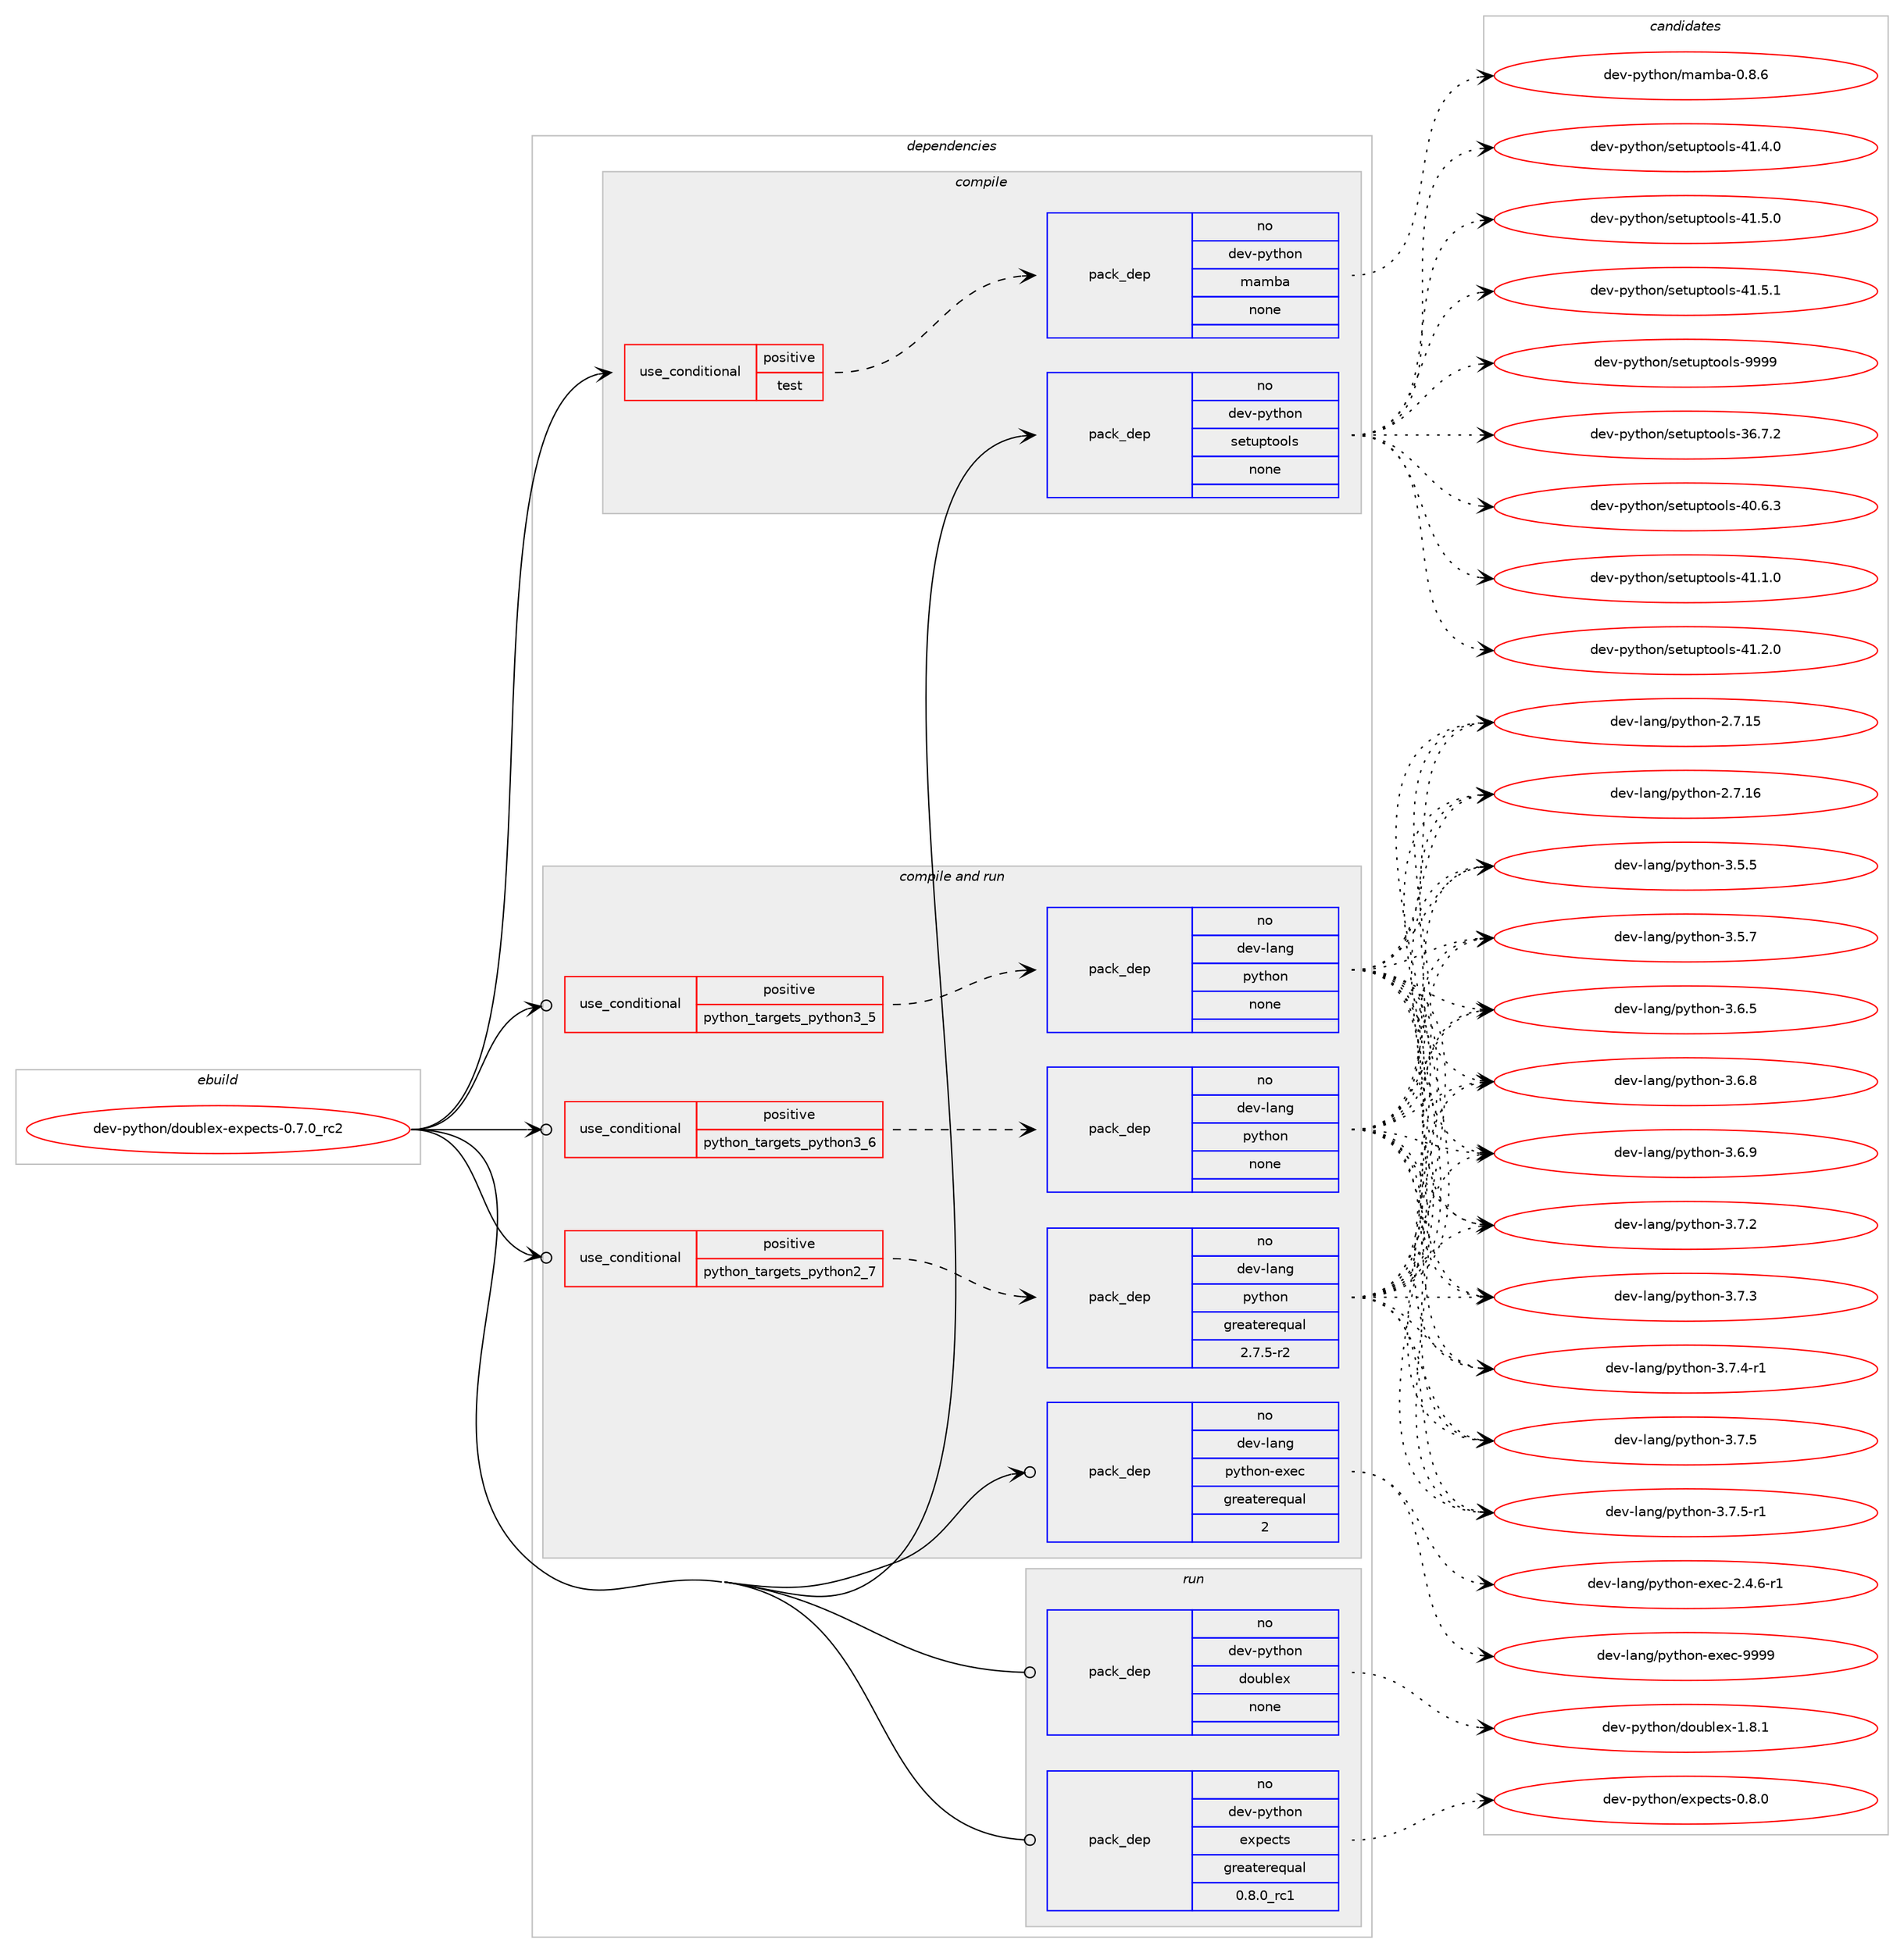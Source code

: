 digraph prolog {

# *************
# Graph options
# *************

newrank=true;
concentrate=true;
compound=true;
graph [rankdir=LR,fontname=Helvetica,fontsize=10,ranksep=1.5];#, ranksep=2.5, nodesep=0.2];
edge  [arrowhead=vee];
node  [fontname=Helvetica,fontsize=10];

# **********
# The ebuild
# **********

subgraph cluster_leftcol {
color=gray;
rank=same;
label=<<i>ebuild</i>>;
id [label="dev-python/doublex-expects-0.7.0_rc2", color=red, width=4, href="../dev-python/doublex-expects-0.7.0_rc2.svg"];
}

# ****************
# The dependencies
# ****************

subgraph cluster_midcol {
color=gray;
label=<<i>dependencies</i>>;
subgraph cluster_compile {
fillcolor="#eeeeee";
style=filled;
label=<<i>compile</i>>;
subgraph cond138846 {
dependency602859 [label=<<TABLE BORDER="0" CELLBORDER="1" CELLSPACING="0" CELLPADDING="4"><TR><TD ROWSPAN="3" CELLPADDING="10">use_conditional</TD></TR><TR><TD>positive</TD></TR><TR><TD>test</TD></TR></TABLE>>, shape=none, color=red];
subgraph pack452219 {
dependency602860 [label=<<TABLE BORDER="0" CELLBORDER="1" CELLSPACING="0" CELLPADDING="4" WIDTH="220"><TR><TD ROWSPAN="6" CELLPADDING="30">pack_dep</TD></TR><TR><TD WIDTH="110">no</TD></TR><TR><TD>dev-python</TD></TR><TR><TD>mamba</TD></TR><TR><TD>none</TD></TR><TR><TD></TD></TR></TABLE>>, shape=none, color=blue];
}
dependency602859:e -> dependency602860:w [weight=20,style="dashed",arrowhead="vee"];
}
id:e -> dependency602859:w [weight=20,style="solid",arrowhead="vee"];
subgraph pack452220 {
dependency602861 [label=<<TABLE BORDER="0" CELLBORDER="1" CELLSPACING="0" CELLPADDING="4" WIDTH="220"><TR><TD ROWSPAN="6" CELLPADDING="30">pack_dep</TD></TR><TR><TD WIDTH="110">no</TD></TR><TR><TD>dev-python</TD></TR><TR><TD>setuptools</TD></TR><TR><TD>none</TD></TR><TR><TD></TD></TR></TABLE>>, shape=none, color=blue];
}
id:e -> dependency602861:w [weight=20,style="solid",arrowhead="vee"];
}
subgraph cluster_compileandrun {
fillcolor="#eeeeee";
style=filled;
label=<<i>compile and run</i>>;
subgraph cond138847 {
dependency602862 [label=<<TABLE BORDER="0" CELLBORDER="1" CELLSPACING="0" CELLPADDING="4"><TR><TD ROWSPAN="3" CELLPADDING="10">use_conditional</TD></TR><TR><TD>positive</TD></TR><TR><TD>python_targets_python2_7</TD></TR></TABLE>>, shape=none, color=red];
subgraph pack452221 {
dependency602863 [label=<<TABLE BORDER="0" CELLBORDER="1" CELLSPACING="0" CELLPADDING="4" WIDTH="220"><TR><TD ROWSPAN="6" CELLPADDING="30">pack_dep</TD></TR><TR><TD WIDTH="110">no</TD></TR><TR><TD>dev-lang</TD></TR><TR><TD>python</TD></TR><TR><TD>greaterequal</TD></TR><TR><TD>2.7.5-r2</TD></TR></TABLE>>, shape=none, color=blue];
}
dependency602862:e -> dependency602863:w [weight=20,style="dashed",arrowhead="vee"];
}
id:e -> dependency602862:w [weight=20,style="solid",arrowhead="odotvee"];
subgraph cond138848 {
dependency602864 [label=<<TABLE BORDER="0" CELLBORDER="1" CELLSPACING="0" CELLPADDING="4"><TR><TD ROWSPAN="3" CELLPADDING="10">use_conditional</TD></TR><TR><TD>positive</TD></TR><TR><TD>python_targets_python3_5</TD></TR></TABLE>>, shape=none, color=red];
subgraph pack452222 {
dependency602865 [label=<<TABLE BORDER="0" CELLBORDER="1" CELLSPACING="0" CELLPADDING="4" WIDTH="220"><TR><TD ROWSPAN="6" CELLPADDING="30">pack_dep</TD></TR><TR><TD WIDTH="110">no</TD></TR><TR><TD>dev-lang</TD></TR><TR><TD>python</TD></TR><TR><TD>none</TD></TR><TR><TD></TD></TR></TABLE>>, shape=none, color=blue];
}
dependency602864:e -> dependency602865:w [weight=20,style="dashed",arrowhead="vee"];
}
id:e -> dependency602864:w [weight=20,style="solid",arrowhead="odotvee"];
subgraph cond138849 {
dependency602866 [label=<<TABLE BORDER="0" CELLBORDER="1" CELLSPACING="0" CELLPADDING="4"><TR><TD ROWSPAN="3" CELLPADDING="10">use_conditional</TD></TR><TR><TD>positive</TD></TR><TR><TD>python_targets_python3_6</TD></TR></TABLE>>, shape=none, color=red];
subgraph pack452223 {
dependency602867 [label=<<TABLE BORDER="0" CELLBORDER="1" CELLSPACING="0" CELLPADDING="4" WIDTH="220"><TR><TD ROWSPAN="6" CELLPADDING="30">pack_dep</TD></TR><TR><TD WIDTH="110">no</TD></TR><TR><TD>dev-lang</TD></TR><TR><TD>python</TD></TR><TR><TD>none</TD></TR><TR><TD></TD></TR></TABLE>>, shape=none, color=blue];
}
dependency602866:e -> dependency602867:w [weight=20,style="dashed",arrowhead="vee"];
}
id:e -> dependency602866:w [weight=20,style="solid",arrowhead="odotvee"];
subgraph pack452224 {
dependency602868 [label=<<TABLE BORDER="0" CELLBORDER="1" CELLSPACING="0" CELLPADDING="4" WIDTH="220"><TR><TD ROWSPAN="6" CELLPADDING="30">pack_dep</TD></TR><TR><TD WIDTH="110">no</TD></TR><TR><TD>dev-lang</TD></TR><TR><TD>python-exec</TD></TR><TR><TD>greaterequal</TD></TR><TR><TD>2</TD></TR></TABLE>>, shape=none, color=blue];
}
id:e -> dependency602868:w [weight=20,style="solid",arrowhead="odotvee"];
}
subgraph cluster_run {
fillcolor="#eeeeee";
style=filled;
label=<<i>run</i>>;
subgraph pack452225 {
dependency602869 [label=<<TABLE BORDER="0" CELLBORDER="1" CELLSPACING="0" CELLPADDING="4" WIDTH="220"><TR><TD ROWSPAN="6" CELLPADDING="30">pack_dep</TD></TR><TR><TD WIDTH="110">no</TD></TR><TR><TD>dev-python</TD></TR><TR><TD>doublex</TD></TR><TR><TD>none</TD></TR><TR><TD></TD></TR></TABLE>>, shape=none, color=blue];
}
id:e -> dependency602869:w [weight=20,style="solid",arrowhead="odot"];
subgraph pack452226 {
dependency602870 [label=<<TABLE BORDER="0" CELLBORDER="1" CELLSPACING="0" CELLPADDING="4" WIDTH="220"><TR><TD ROWSPAN="6" CELLPADDING="30">pack_dep</TD></TR><TR><TD WIDTH="110">no</TD></TR><TR><TD>dev-python</TD></TR><TR><TD>expects</TD></TR><TR><TD>greaterequal</TD></TR><TR><TD>0.8.0_rc1</TD></TR></TABLE>>, shape=none, color=blue];
}
id:e -> dependency602870:w [weight=20,style="solid",arrowhead="odot"];
}
}

# **************
# The candidates
# **************

subgraph cluster_choices {
rank=same;
color=gray;
label=<<i>candidates</i>>;

subgraph choice452219 {
color=black;
nodesep=1;
choice1001011184511212111610411111047109971099897454846564654 [label="dev-python/mamba-0.8.6", color=red, width=4,href="../dev-python/mamba-0.8.6.svg"];
dependency602860:e -> choice1001011184511212111610411111047109971099897454846564654:w [style=dotted,weight="100"];
}
subgraph choice452220 {
color=black;
nodesep=1;
choice100101118451121211161041111104711510111611711211611111110811545515446554650 [label="dev-python/setuptools-36.7.2", color=red, width=4,href="../dev-python/setuptools-36.7.2.svg"];
choice100101118451121211161041111104711510111611711211611111110811545524846544651 [label="dev-python/setuptools-40.6.3", color=red, width=4,href="../dev-python/setuptools-40.6.3.svg"];
choice100101118451121211161041111104711510111611711211611111110811545524946494648 [label="dev-python/setuptools-41.1.0", color=red, width=4,href="../dev-python/setuptools-41.1.0.svg"];
choice100101118451121211161041111104711510111611711211611111110811545524946504648 [label="dev-python/setuptools-41.2.0", color=red, width=4,href="../dev-python/setuptools-41.2.0.svg"];
choice100101118451121211161041111104711510111611711211611111110811545524946524648 [label="dev-python/setuptools-41.4.0", color=red, width=4,href="../dev-python/setuptools-41.4.0.svg"];
choice100101118451121211161041111104711510111611711211611111110811545524946534648 [label="dev-python/setuptools-41.5.0", color=red, width=4,href="../dev-python/setuptools-41.5.0.svg"];
choice100101118451121211161041111104711510111611711211611111110811545524946534649 [label="dev-python/setuptools-41.5.1", color=red, width=4,href="../dev-python/setuptools-41.5.1.svg"];
choice10010111845112121116104111110471151011161171121161111111081154557575757 [label="dev-python/setuptools-9999", color=red, width=4,href="../dev-python/setuptools-9999.svg"];
dependency602861:e -> choice100101118451121211161041111104711510111611711211611111110811545515446554650:w [style=dotted,weight="100"];
dependency602861:e -> choice100101118451121211161041111104711510111611711211611111110811545524846544651:w [style=dotted,weight="100"];
dependency602861:e -> choice100101118451121211161041111104711510111611711211611111110811545524946494648:w [style=dotted,weight="100"];
dependency602861:e -> choice100101118451121211161041111104711510111611711211611111110811545524946504648:w [style=dotted,weight="100"];
dependency602861:e -> choice100101118451121211161041111104711510111611711211611111110811545524946524648:w [style=dotted,weight="100"];
dependency602861:e -> choice100101118451121211161041111104711510111611711211611111110811545524946534648:w [style=dotted,weight="100"];
dependency602861:e -> choice100101118451121211161041111104711510111611711211611111110811545524946534649:w [style=dotted,weight="100"];
dependency602861:e -> choice10010111845112121116104111110471151011161171121161111111081154557575757:w [style=dotted,weight="100"];
}
subgraph choice452221 {
color=black;
nodesep=1;
choice10010111845108971101034711212111610411111045504655464953 [label="dev-lang/python-2.7.15", color=red, width=4,href="../dev-lang/python-2.7.15.svg"];
choice10010111845108971101034711212111610411111045504655464954 [label="dev-lang/python-2.7.16", color=red, width=4,href="../dev-lang/python-2.7.16.svg"];
choice100101118451089711010347112121116104111110455146534653 [label="dev-lang/python-3.5.5", color=red, width=4,href="../dev-lang/python-3.5.5.svg"];
choice100101118451089711010347112121116104111110455146534655 [label="dev-lang/python-3.5.7", color=red, width=4,href="../dev-lang/python-3.5.7.svg"];
choice100101118451089711010347112121116104111110455146544653 [label="dev-lang/python-3.6.5", color=red, width=4,href="../dev-lang/python-3.6.5.svg"];
choice100101118451089711010347112121116104111110455146544656 [label="dev-lang/python-3.6.8", color=red, width=4,href="../dev-lang/python-3.6.8.svg"];
choice100101118451089711010347112121116104111110455146544657 [label="dev-lang/python-3.6.9", color=red, width=4,href="../dev-lang/python-3.6.9.svg"];
choice100101118451089711010347112121116104111110455146554650 [label="dev-lang/python-3.7.2", color=red, width=4,href="../dev-lang/python-3.7.2.svg"];
choice100101118451089711010347112121116104111110455146554651 [label="dev-lang/python-3.7.3", color=red, width=4,href="../dev-lang/python-3.7.3.svg"];
choice1001011184510897110103471121211161041111104551465546524511449 [label="dev-lang/python-3.7.4-r1", color=red, width=4,href="../dev-lang/python-3.7.4-r1.svg"];
choice100101118451089711010347112121116104111110455146554653 [label="dev-lang/python-3.7.5", color=red, width=4,href="../dev-lang/python-3.7.5.svg"];
choice1001011184510897110103471121211161041111104551465546534511449 [label="dev-lang/python-3.7.5-r1", color=red, width=4,href="../dev-lang/python-3.7.5-r1.svg"];
dependency602863:e -> choice10010111845108971101034711212111610411111045504655464953:w [style=dotted,weight="100"];
dependency602863:e -> choice10010111845108971101034711212111610411111045504655464954:w [style=dotted,weight="100"];
dependency602863:e -> choice100101118451089711010347112121116104111110455146534653:w [style=dotted,weight="100"];
dependency602863:e -> choice100101118451089711010347112121116104111110455146534655:w [style=dotted,weight="100"];
dependency602863:e -> choice100101118451089711010347112121116104111110455146544653:w [style=dotted,weight="100"];
dependency602863:e -> choice100101118451089711010347112121116104111110455146544656:w [style=dotted,weight="100"];
dependency602863:e -> choice100101118451089711010347112121116104111110455146544657:w [style=dotted,weight="100"];
dependency602863:e -> choice100101118451089711010347112121116104111110455146554650:w [style=dotted,weight="100"];
dependency602863:e -> choice100101118451089711010347112121116104111110455146554651:w [style=dotted,weight="100"];
dependency602863:e -> choice1001011184510897110103471121211161041111104551465546524511449:w [style=dotted,weight="100"];
dependency602863:e -> choice100101118451089711010347112121116104111110455146554653:w [style=dotted,weight="100"];
dependency602863:e -> choice1001011184510897110103471121211161041111104551465546534511449:w [style=dotted,weight="100"];
}
subgraph choice452222 {
color=black;
nodesep=1;
choice10010111845108971101034711212111610411111045504655464953 [label="dev-lang/python-2.7.15", color=red, width=4,href="../dev-lang/python-2.7.15.svg"];
choice10010111845108971101034711212111610411111045504655464954 [label="dev-lang/python-2.7.16", color=red, width=4,href="../dev-lang/python-2.7.16.svg"];
choice100101118451089711010347112121116104111110455146534653 [label="dev-lang/python-3.5.5", color=red, width=4,href="../dev-lang/python-3.5.5.svg"];
choice100101118451089711010347112121116104111110455146534655 [label="dev-lang/python-3.5.7", color=red, width=4,href="../dev-lang/python-3.5.7.svg"];
choice100101118451089711010347112121116104111110455146544653 [label="dev-lang/python-3.6.5", color=red, width=4,href="../dev-lang/python-3.6.5.svg"];
choice100101118451089711010347112121116104111110455146544656 [label="dev-lang/python-3.6.8", color=red, width=4,href="../dev-lang/python-3.6.8.svg"];
choice100101118451089711010347112121116104111110455146544657 [label="dev-lang/python-3.6.9", color=red, width=4,href="../dev-lang/python-3.6.9.svg"];
choice100101118451089711010347112121116104111110455146554650 [label="dev-lang/python-3.7.2", color=red, width=4,href="../dev-lang/python-3.7.2.svg"];
choice100101118451089711010347112121116104111110455146554651 [label="dev-lang/python-3.7.3", color=red, width=4,href="../dev-lang/python-3.7.3.svg"];
choice1001011184510897110103471121211161041111104551465546524511449 [label="dev-lang/python-3.7.4-r1", color=red, width=4,href="../dev-lang/python-3.7.4-r1.svg"];
choice100101118451089711010347112121116104111110455146554653 [label="dev-lang/python-3.7.5", color=red, width=4,href="../dev-lang/python-3.7.5.svg"];
choice1001011184510897110103471121211161041111104551465546534511449 [label="dev-lang/python-3.7.5-r1", color=red, width=4,href="../dev-lang/python-3.7.5-r1.svg"];
dependency602865:e -> choice10010111845108971101034711212111610411111045504655464953:w [style=dotted,weight="100"];
dependency602865:e -> choice10010111845108971101034711212111610411111045504655464954:w [style=dotted,weight="100"];
dependency602865:e -> choice100101118451089711010347112121116104111110455146534653:w [style=dotted,weight="100"];
dependency602865:e -> choice100101118451089711010347112121116104111110455146534655:w [style=dotted,weight="100"];
dependency602865:e -> choice100101118451089711010347112121116104111110455146544653:w [style=dotted,weight="100"];
dependency602865:e -> choice100101118451089711010347112121116104111110455146544656:w [style=dotted,weight="100"];
dependency602865:e -> choice100101118451089711010347112121116104111110455146544657:w [style=dotted,weight="100"];
dependency602865:e -> choice100101118451089711010347112121116104111110455146554650:w [style=dotted,weight="100"];
dependency602865:e -> choice100101118451089711010347112121116104111110455146554651:w [style=dotted,weight="100"];
dependency602865:e -> choice1001011184510897110103471121211161041111104551465546524511449:w [style=dotted,weight="100"];
dependency602865:e -> choice100101118451089711010347112121116104111110455146554653:w [style=dotted,weight="100"];
dependency602865:e -> choice1001011184510897110103471121211161041111104551465546534511449:w [style=dotted,weight="100"];
}
subgraph choice452223 {
color=black;
nodesep=1;
choice10010111845108971101034711212111610411111045504655464953 [label="dev-lang/python-2.7.15", color=red, width=4,href="../dev-lang/python-2.7.15.svg"];
choice10010111845108971101034711212111610411111045504655464954 [label="dev-lang/python-2.7.16", color=red, width=4,href="../dev-lang/python-2.7.16.svg"];
choice100101118451089711010347112121116104111110455146534653 [label="dev-lang/python-3.5.5", color=red, width=4,href="../dev-lang/python-3.5.5.svg"];
choice100101118451089711010347112121116104111110455146534655 [label="dev-lang/python-3.5.7", color=red, width=4,href="../dev-lang/python-3.5.7.svg"];
choice100101118451089711010347112121116104111110455146544653 [label="dev-lang/python-3.6.5", color=red, width=4,href="../dev-lang/python-3.6.5.svg"];
choice100101118451089711010347112121116104111110455146544656 [label="dev-lang/python-3.6.8", color=red, width=4,href="../dev-lang/python-3.6.8.svg"];
choice100101118451089711010347112121116104111110455146544657 [label="dev-lang/python-3.6.9", color=red, width=4,href="../dev-lang/python-3.6.9.svg"];
choice100101118451089711010347112121116104111110455146554650 [label="dev-lang/python-3.7.2", color=red, width=4,href="../dev-lang/python-3.7.2.svg"];
choice100101118451089711010347112121116104111110455146554651 [label="dev-lang/python-3.7.3", color=red, width=4,href="../dev-lang/python-3.7.3.svg"];
choice1001011184510897110103471121211161041111104551465546524511449 [label="dev-lang/python-3.7.4-r1", color=red, width=4,href="../dev-lang/python-3.7.4-r1.svg"];
choice100101118451089711010347112121116104111110455146554653 [label="dev-lang/python-3.7.5", color=red, width=4,href="../dev-lang/python-3.7.5.svg"];
choice1001011184510897110103471121211161041111104551465546534511449 [label="dev-lang/python-3.7.5-r1", color=red, width=4,href="../dev-lang/python-3.7.5-r1.svg"];
dependency602867:e -> choice10010111845108971101034711212111610411111045504655464953:w [style=dotted,weight="100"];
dependency602867:e -> choice10010111845108971101034711212111610411111045504655464954:w [style=dotted,weight="100"];
dependency602867:e -> choice100101118451089711010347112121116104111110455146534653:w [style=dotted,weight="100"];
dependency602867:e -> choice100101118451089711010347112121116104111110455146534655:w [style=dotted,weight="100"];
dependency602867:e -> choice100101118451089711010347112121116104111110455146544653:w [style=dotted,weight="100"];
dependency602867:e -> choice100101118451089711010347112121116104111110455146544656:w [style=dotted,weight="100"];
dependency602867:e -> choice100101118451089711010347112121116104111110455146544657:w [style=dotted,weight="100"];
dependency602867:e -> choice100101118451089711010347112121116104111110455146554650:w [style=dotted,weight="100"];
dependency602867:e -> choice100101118451089711010347112121116104111110455146554651:w [style=dotted,weight="100"];
dependency602867:e -> choice1001011184510897110103471121211161041111104551465546524511449:w [style=dotted,weight="100"];
dependency602867:e -> choice100101118451089711010347112121116104111110455146554653:w [style=dotted,weight="100"];
dependency602867:e -> choice1001011184510897110103471121211161041111104551465546534511449:w [style=dotted,weight="100"];
}
subgraph choice452224 {
color=black;
nodesep=1;
choice10010111845108971101034711212111610411111045101120101994550465246544511449 [label="dev-lang/python-exec-2.4.6-r1", color=red, width=4,href="../dev-lang/python-exec-2.4.6-r1.svg"];
choice10010111845108971101034711212111610411111045101120101994557575757 [label="dev-lang/python-exec-9999", color=red, width=4,href="../dev-lang/python-exec-9999.svg"];
dependency602868:e -> choice10010111845108971101034711212111610411111045101120101994550465246544511449:w [style=dotted,weight="100"];
dependency602868:e -> choice10010111845108971101034711212111610411111045101120101994557575757:w [style=dotted,weight="100"];
}
subgraph choice452225 {
color=black;
nodesep=1;
choice100101118451121211161041111104710011111798108101120454946564649 [label="dev-python/doublex-1.8.1", color=red, width=4,href="../dev-python/doublex-1.8.1.svg"];
dependency602869:e -> choice100101118451121211161041111104710011111798108101120454946564649:w [style=dotted,weight="100"];
}
subgraph choice452226 {
color=black;
nodesep=1;
choice100101118451121211161041111104710112011210199116115454846564648 [label="dev-python/expects-0.8.0", color=red, width=4,href="../dev-python/expects-0.8.0.svg"];
dependency602870:e -> choice100101118451121211161041111104710112011210199116115454846564648:w [style=dotted,weight="100"];
}
}

}
